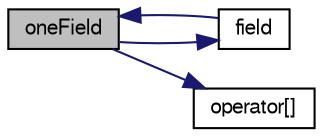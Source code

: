 digraph "oneField"
{
  bgcolor="transparent";
  edge [fontname="FreeSans",fontsize="10",labelfontname="FreeSans",labelfontsize="10"];
  node [fontname="FreeSans",fontsize="10",shape=record];
  rankdir="LR";
  Node0 [label="oneField",height=0.2,width=0.4,color="black", fillcolor="grey75", style="filled", fontcolor="black"];
  Node0 -> Node1 [color="midnightblue",fontsize="10",style="solid",fontname="FreeSans"];
  Node1 [label="field",height=0.2,width=0.4,color="black",URL="$a26502.html#afbc4cbd7341c0e28f5c945e2aea56262"];
  Node1 -> Node0 [color="midnightblue",fontsize="10",style="solid",fontname="FreeSans"];
  Node0 -> Node2 [color="midnightblue",fontsize="10",style="solid",fontname="FreeSans"];
  Node2 [label="operator[]",height=0.2,width=0.4,color="black",URL="$a26502.html#a5a2700e7e7cbfe4fa367d7174675f9aa"];
}
